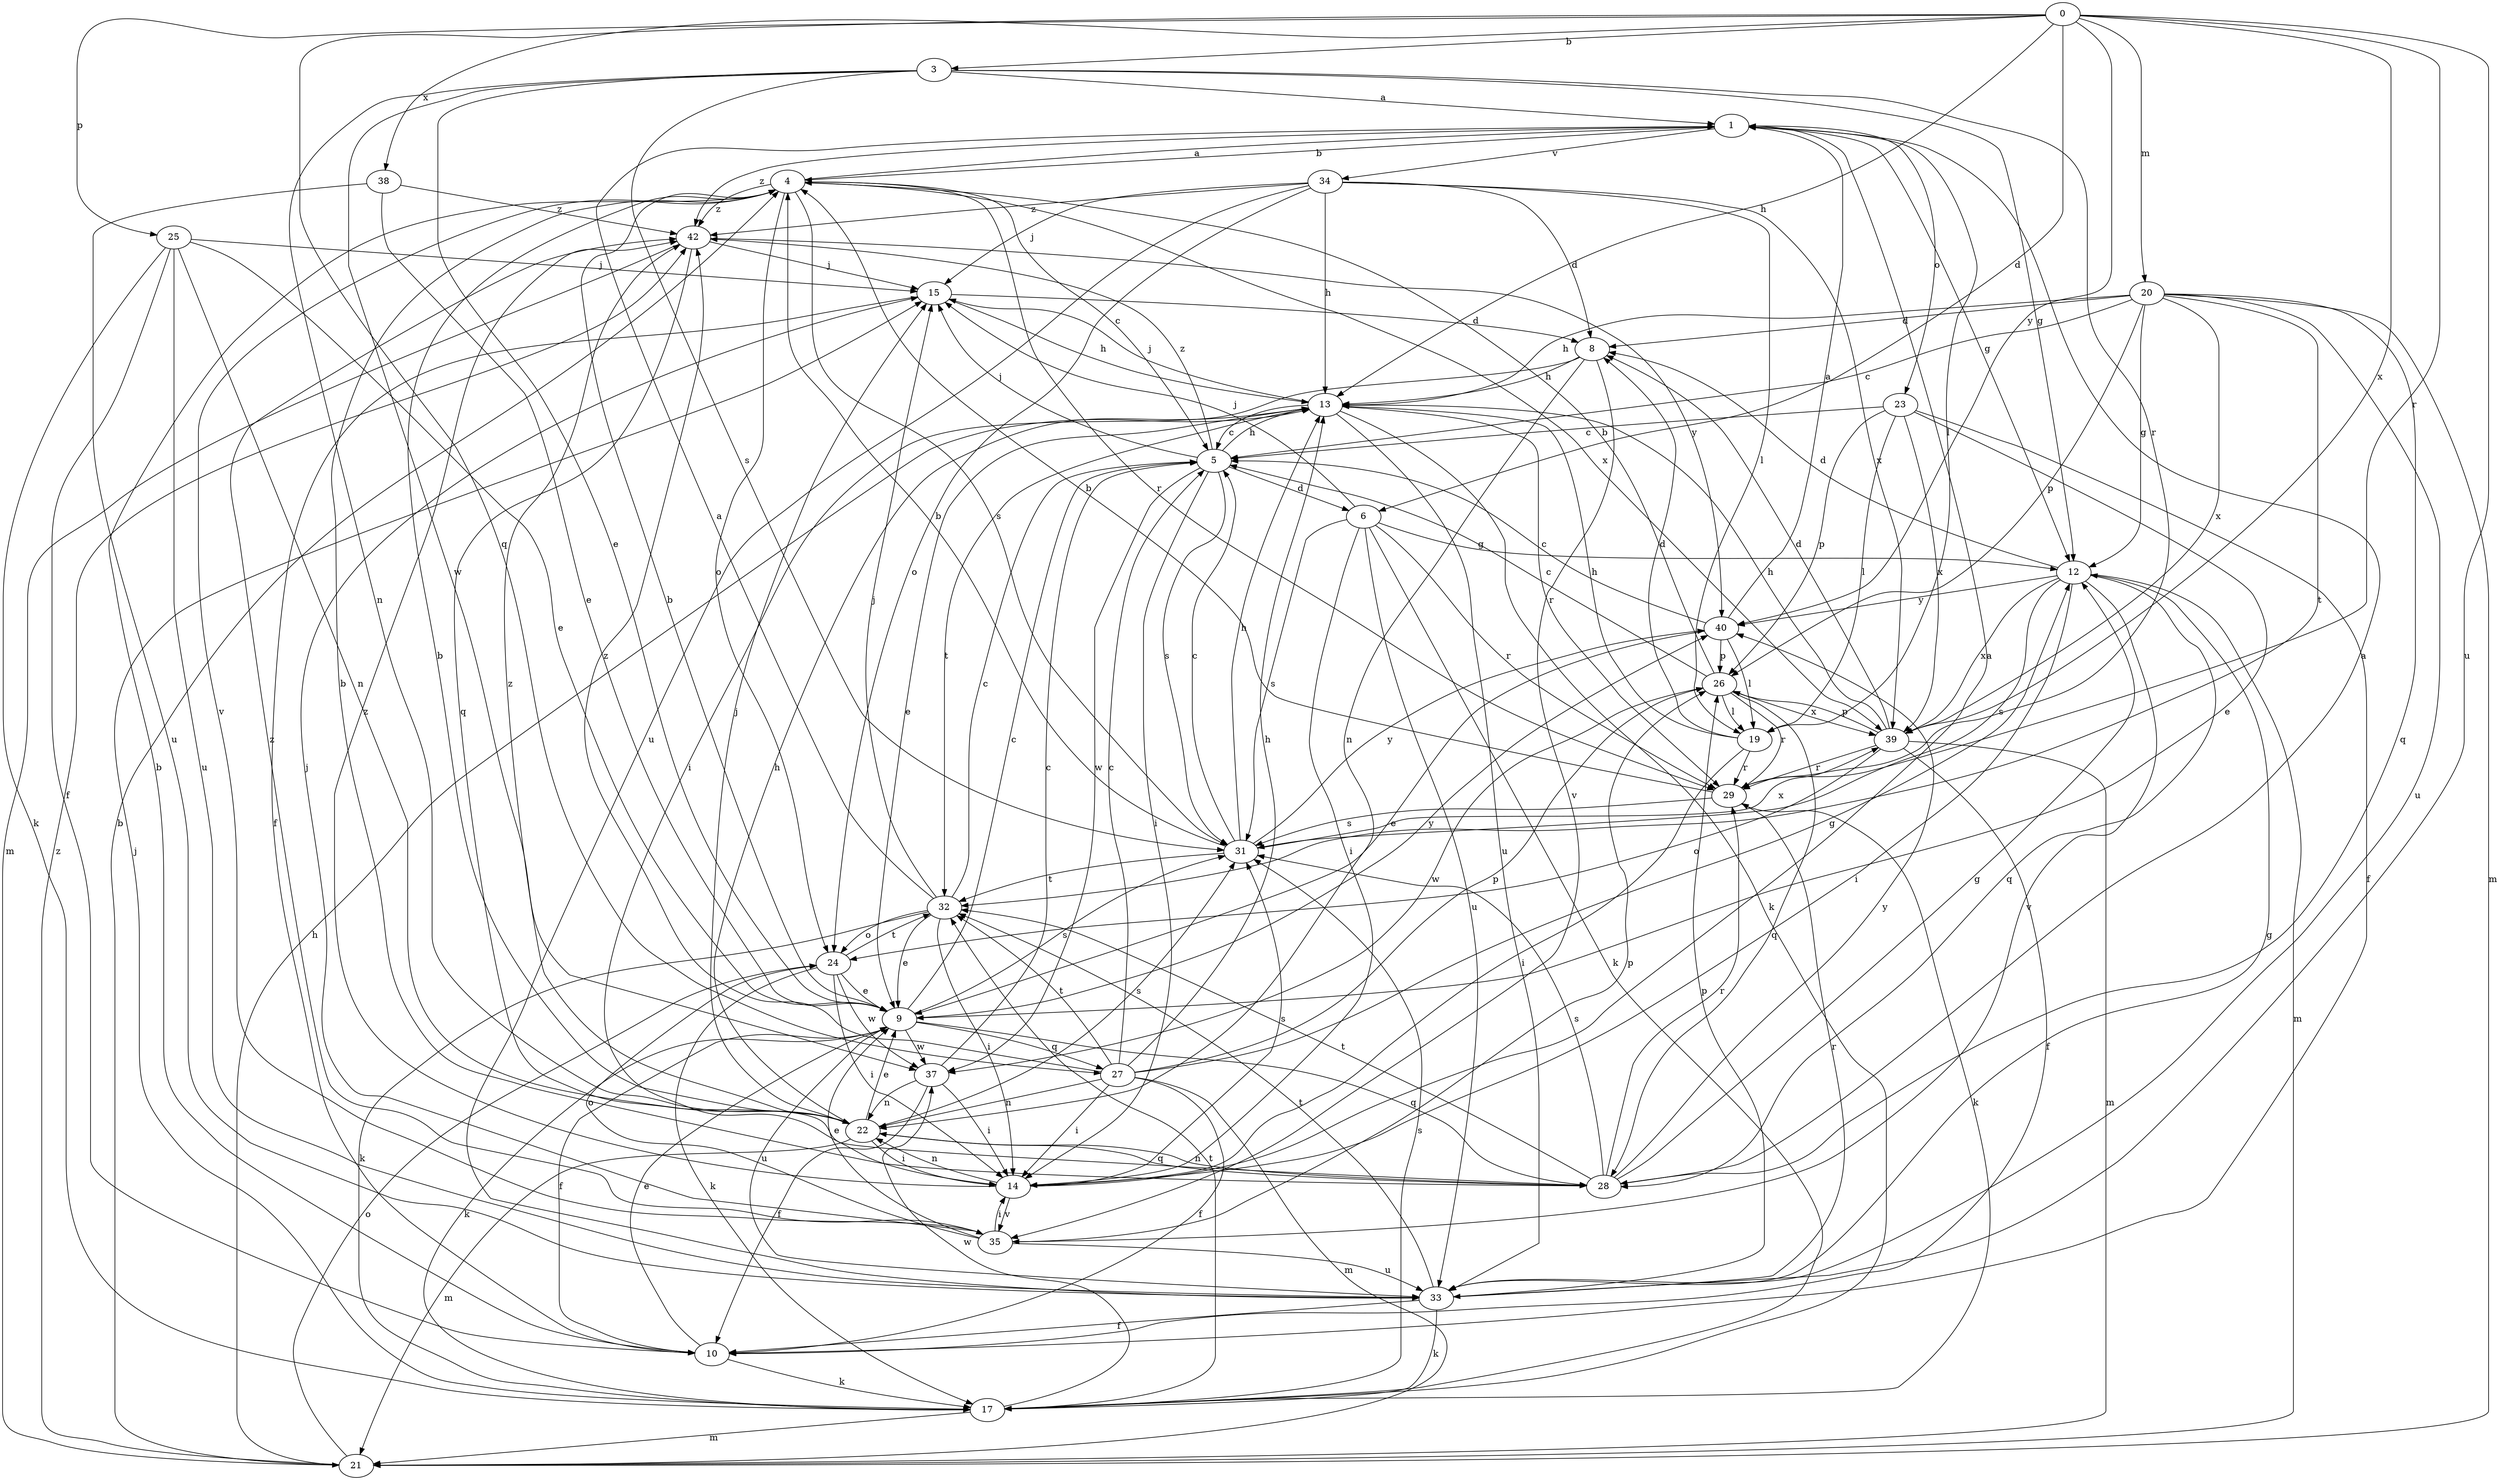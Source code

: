 strict digraph  {
0;
1;
3;
4;
5;
6;
8;
9;
10;
12;
13;
14;
15;
17;
19;
20;
21;
22;
23;
24;
25;
26;
27;
28;
29;
31;
32;
33;
34;
35;
37;
38;
39;
40;
42;
0 -> 3  [label=b];
0 -> 6  [label=d];
0 -> 13  [label=h];
0 -> 20  [label=m];
0 -> 25  [label=p];
0 -> 27  [label=q];
0 -> 29  [label=r];
0 -> 33  [label=u];
0 -> 38  [label=x];
0 -> 39  [label=x];
0 -> 40  [label=y];
1 -> 4  [label=b];
1 -> 12  [label=g];
1 -> 19  [label=l];
1 -> 23  [label=o];
1 -> 34  [label=v];
1 -> 42  [label=z];
3 -> 1  [label=a];
3 -> 9  [label=e];
3 -> 12  [label=g];
3 -> 22  [label=n];
3 -> 29  [label=r];
3 -> 31  [label=s];
3 -> 37  [label=w];
4 -> 1  [label=a];
4 -> 5  [label=c];
4 -> 24  [label=o];
4 -> 29  [label=r];
4 -> 31  [label=s];
4 -> 35  [label=v];
4 -> 39  [label=x];
4 -> 42  [label=z];
5 -> 6  [label=d];
5 -> 13  [label=h];
5 -> 14  [label=i];
5 -> 15  [label=j];
5 -> 31  [label=s];
5 -> 37  [label=w];
5 -> 42  [label=z];
6 -> 12  [label=g];
6 -> 14  [label=i];
6 -> 15  [label=j];
6 -> 17  [label=k];
6 -> 29  [label=r];
6 -> 31  [label=s];
6 -> 33  [label=u];
8 -> 13  [label=h];
8 -> 14  [label=i];
8 -> 22  [label=n];
8 -> 35  [label=v];
9 -> 4  [label=b];
9 -> 5  [label=c];
9 -> 10  [label=f];
9 -> 17  [label=k];
9 -> 27  [label=q];
9 -> 28  [label=q];
9 -> 31  [label=s];
9 -> 33  [label=u];
9 -> 37  [label=w];
9 -> 40  [label=y];
10 -> 4  [label=b];
10 -> 9  [label=e];
10 -> 17  [label=k];
12 -> 8  [label=d];
12 -> 14  [label=i];
12 -> 21  [label=m];
12 -> 28  [label=q];
12 -> 31  [label=s];
12 -> 35  [label=v];
12 -> 39  [label=x];
12 -> 40  [label=y];
13 -> 5  [label=c];
13 -> 9  [label=e];
13 -> 15  [label=j];
13 -> 17  [label=k];
13 -> 29  [label=r];
13 -> 32  [label=t];
13 -> 33  [label=u];
14 -> 1  [label=a];
14 -> 22  [label=n];
14 -> 31  [label=s];
14 -> 35  [label=v];
14 -> 42  [label=z];
15 -> 8  [label=d];
15 -> 10  [label=f];
15 -> 13  [label=h];
17 -> 15  [label=j];
17 -> 21  [label=m];
17 -> 31  [label=s];
17 -> 32  [label=t];
17 -> 37  [label=w];
19 -> 8  [label=d];
19 -> 13  [label=h];
19 -> 14  [label=i];
19 -> 29  [label=r];
20 -> 5  [label=c];
20 -> 8  [label=d];
20 -> 12  [label=g];
20 -> 13  [label=h];
20 -> 21  [label=m];
20 -> 26  [label=p];
20 -> 28  [label=q];
20 -> 32  [label=t];
20 -> 33  [label=u];
20 -> 39  [label=x];
21 -> 4  [label=b];
21 -> 13  [label=h];
21 -> 24  [label=o];
21 -> 42  [label=z];
22 -> 4  [label=b];
22 -> 9  [label=e];
22 -> 13  [label=h];
22 -> 14  [label=i];
22 -> 15  [label=j];
22 -> 21  [label=m];
22 -> 28  [label=q];
22 -> 31  [label=s];
22 -> 42  [label=z];
23 -> 5  [label=c];
23 -> 9  [label=e];
23 -> 10  [label=f];
23 -> 19  [label=l];
23 -> 26  [label=p];
23 -> 39  [label=x];
24 -> 9  [label=e];
24 -> 14  [label=i];
24 -> 17  [label=k];
24 -> 32  [label=t];
24 -> 37  [label=w];
25 -> 9  [label=e];
25 -> 10  [label=f];
25 -> 15  [label=j];
25 -> 17  [label=k];
25 -> 22  [label=n];
25 -> 33  [label=u];
26 -> 4  [label=b];
26 -> 5  [label=c];
26 -> 19  [label=l];
26 -> 28  [label=q];
26 -> 29  [label=r];
26 -> 37  [label=w];
26 -> 39  [label=x];
27 -> 5  [label=c];
27 -> 10  [label=f];
27 -> 12  [label=g];
27 -> 13  [label=h];
27 -> 14  [label=i];
27 -> 21  [label=m];
27 -> 22  [label=n];
27 -> 26  [label=p];
27 -> 32  [label=t];
27 -> 42  [label=z];
28 -> 1  [label=a];
28 -> 4  [label=b];
28 -> 12  [label=g];
28 -> 22  [label=n];
28 -> 29  [label=r];
28 -> 31  [label=s];
28 -> 32  [label=t];
28 -> 40  [label=y];
29 -> 4  [label=b];
29 -> 17  [label=k];
29 -> 31  [label=s];
31 -> 4  [label=b];
31 -> 5  [label=c];
31 -> 13  [label=h];
31 -> 32  [label=t];
31 -> 39  [label=x];
31 -> 40  [label=y];
32 -> 1  [label=a];
32 -> 5  [label=c];
32 -> 9  [label=e];
32 -> 14  [label=i];
32 -> 15  [label=j];
32 -> 17  [label=k];
32 -> 24  [label=o];
33 -> 10  [label=f];
33 -> 12  [label=g];
33 -> 17  [label=k];
33 -> 26  [label=p];
33 -> 29  [label=r];
33 -> 32  [label=t];
34 -> 8  [label=d];
34 -> 13  [label=h];
34 -> 15  [label=j];
34 -> 19  [label=l];
34 -> 24  [label=o];
34 -> 33  [label=u];
34 -> 39  [label=x];
34 -> 42  [label=z];
35 -> 9  [label=e];
35 -> 14  [label=i];
35 -> 15  [label=j];
35 -> 24  [label=o];
35 -> 26  [label=p];
35 -> 33  [label=u];
35 -> 42  [label=z];
37 -> 5  [label=c];
37 -> 10  [label=f];
37 -> 14  [label=i];
37 -> 22  [label=n];
38 -> 9  [label=e];
38 -> 33  [label=u];
38 -> 42  [label=z];
39 -> 8  [label=d];
39 -> 10  [label=f];
39 -> 13  [label=h];
39 -> 21  [label=m];
39 -> 24  [label=o];
39 -> 26  [label=p];
39 -> 29  [label=r];
40 -> 1  [label=a];
40 -> 5  [label=c];
40 -> 9  [label=e];
40 -> 19  [label=l];
40 -> 26  [label=p];
42 -> 15  [label=j];
42 -> 21  [label=m];
42 -> 28  [label=q];
42 -> 40  [label=y];
}
